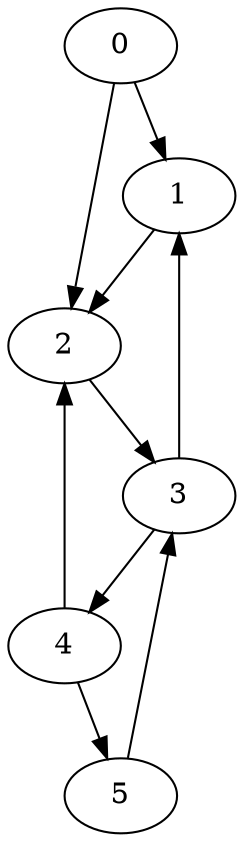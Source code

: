 digraph G {
0;
1;
2;
3;
4;
5;
0 -> 1;
1 -> 2;
2 -> 3;
3 -> 4;
4 -> 5;
0 -> 2;
3 -> 1;
4 -> 2;
5 -> 3;
}
